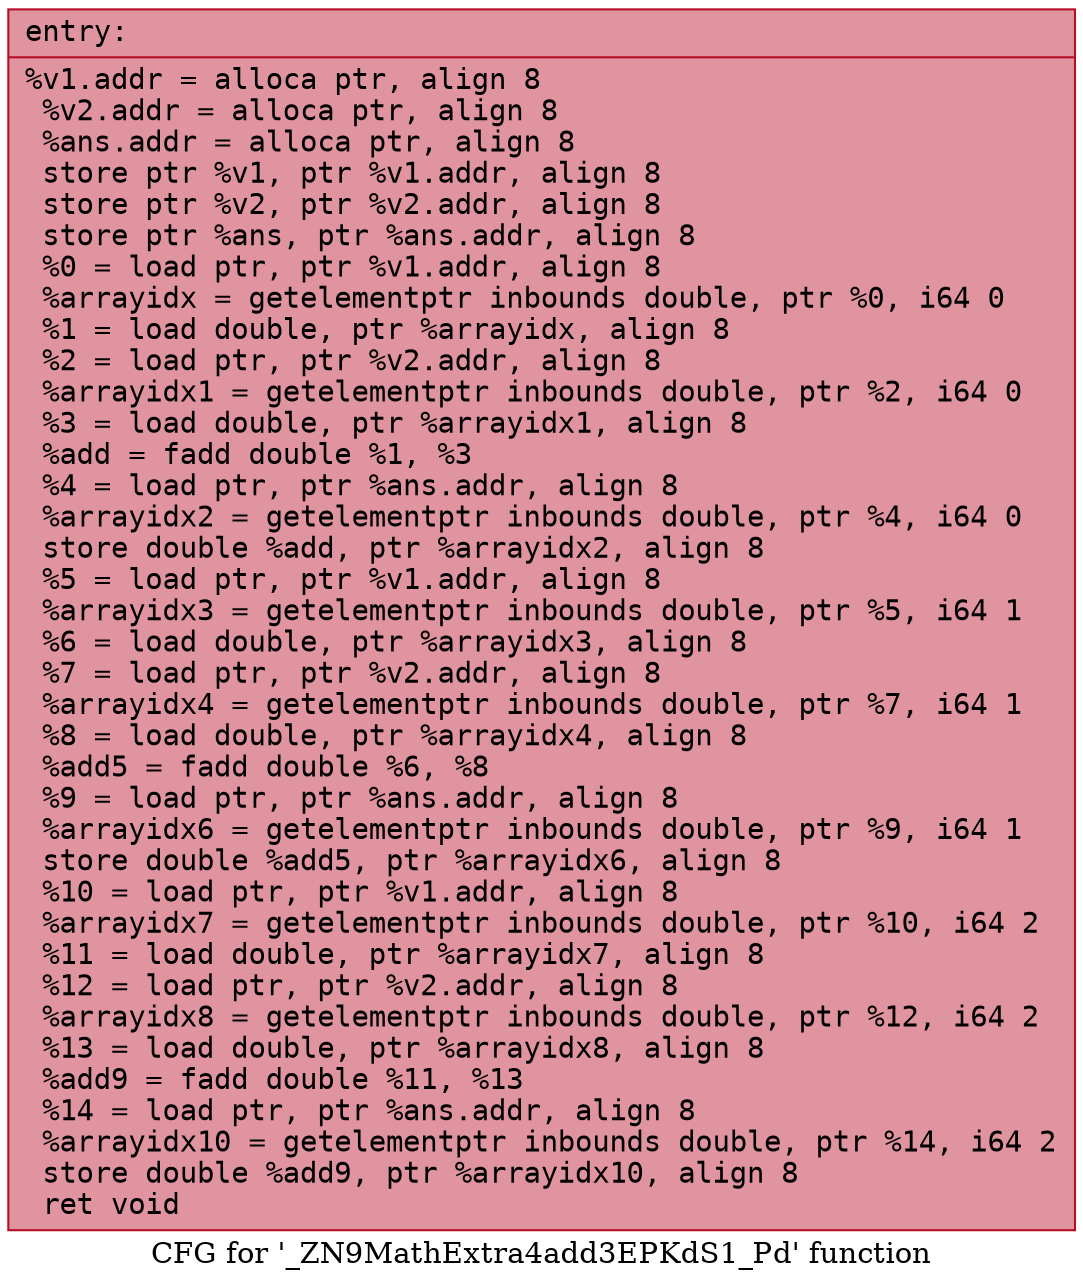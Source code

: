 digraph "CFG for '_ZN9MathExtra4add3EPKdS1_Pd' function" {
	label="CFG for '_ZN9MathExtra4add3EPKdS1_Pd' function";

	Node0x5570b9bea200 [shape=record,color="#b70d28ff", style=filled, fillcolor="#b70d2870" fontname="Courier",label="{entry:\l|  %v1.addr = alloca ptr, align 8\l  %v2.addr = alloca ptr, align 8\l  %ans.addr = alloca ptr, align 8\l  store ptr %v1, ptr %v1.addr, align 8\l  store ptr %v2, ptr %v2.addr, align 8\l  store ptr %ans, ptr %ans.addr, align 8\l  %0 = load ptr, ptr %v1.addr, align 8\l  %arrayidx = getelementptr inbounds double, ptr %0, i64 0\l  %1 = load double, ptr %arrayidx, align 8\l  %2 = load ptr, ptr %v2.addr, align 8\l  %arrayidx1 = getelementptr inbounds double, ptr %2, i64 0\l  %3 = load double, ptr %arrayidx1, align 8\l  %add = fadd double %1, %3\l  %4 = load ptr, ptr %ans.addr, align 8\l  %arrayidx2 = getelementptr inbounds double, ptr %4, i64 0\l  store double %add, ptr %arrayidx2, align 8\l  %5 = load ptr, ptr %v1.addr, align 8\l  %arrayidx3 = getelementptr inbounds double, ptr %5, i64 1\l  %6 = load double, ptr %arrayidx3, align 8\l  %7 = load ptr, ptr %v2.addr, align 8\l  %arrayidx4 = getelementptr inbounds double, ptr %7, i64 1\l  %8 = load double, ptr %arrayidx4, align 8\l  %add5 = fadd double %6, %8\l  %9 = load ptr, ptr %ans.addr, align 8\l  %arrayidx6 = getelementptr inbounds double, ptr %9, i64 1\l  store double %add5, ptr %arrayidx6, align 8\l  %10 = load ptr, ptr %v1.addr, align 8\l  %arrayidx7 = getelementptr inbounds double, ptr %10, i64 2\l  %11 = load double, ptr %arrayidx7, align 8\l  %12 = load ptr, ptr %v2.addr, align 8\l  %arrayidx8 = getelementptr inbounds double, ptr %12, i64 2\l  %13 = load double, ptr %arrayidx8, align 8\l  %add9 = fadd double %11, %13\l  %14 = load ptr, ptr %ans.addr, align 8\l  %arrayidx10 = getelementptr inbounds double, ptr %14, i64 2\l  store double %add9, ptr %arrayidx10, align 8\l  ret void\l}"];
}
